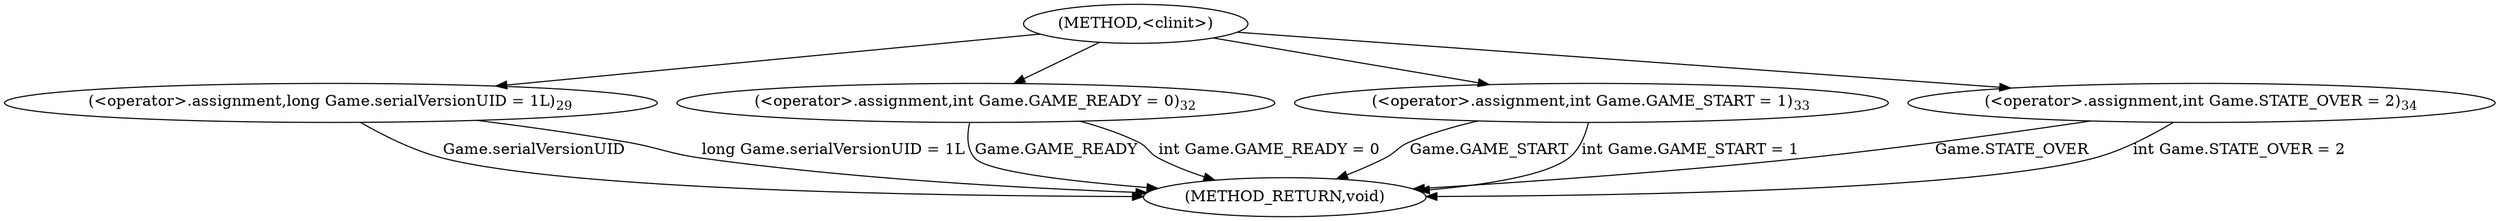 digraph "&lt;clinit&gt;" {  
"996" [label = <(METHOD,&lt;clinit&gt;)> ]
"1019" [label = <(METHOD_RETURN,void)> ]
"998" [label = <(&lt;operator&gt;.assignment,long Game.serialVersionUID = 1L)<SUB>29</SUB>> ]
"1003" [label = <(&lt;operator&gt;.assignment,int Game.GAME_READY = 0)<SUB>32</SUB>> ]
"1008" [label = <(&lt;operator&gt;.assignment,int Game.GAME_START = 1)<SUB>33</SUB>> ]
"1013" [label = <(&lt;operator&gt;.assignment,int Game.STATE_OVER = 2)<SUB>34</SUB>> ]
"998" [label = <(&lt;operator&gt;.assignment,long Game.serialVersionUID = 1L)<SUB>29</SUB>> ]
"998" [label = <(&lt;operator&gt;.assignment,long Game.serialVersionUID = 1L)<SUB>29</SUB>> ]
"1003" [label = <(&lt;operator&gt;.assignment,int Game.GAME_READY = 0)<SUB>32</SUB>> ]
"1003" [label = <(&lt;operator&gt;.assignment,int Game.GAME_READY = 0)<SUB>32</SUB>> ]
"1008" [label = <(&lt;operator&gt;.assignment,int Game.GAME_START = 1)<SUB>33</SUB>> ]
"1008" [label = <(&lt;operator&gt;.assignment,int Game.GAME_START = 1)<SUB>33</SUB>> ]
"1013" [label = <(&lt;operator&gt;.assignment,int Game.STATE_OVER = 2)<SUB>34</SUB>> ]
"1013" [label = <(&lt;operator&gt;.assignment,int Game.STATE_OVER = 2)<SUB>34</SUB>> ]
  "998" -> "1019"  [ label = "Game.serialVersionUID"] 
  "998" -> "1019"  [ label = "long Game.serialVersionUID = 1L"] 
  "1003" -> "1019"  [ label = "Game.GAME_READY"] 
  "1003" -> "1019"  [ label = "int Game.GAME_READY = 0"] 
  "1008" -> "1019"  [ label = "Game.GAME_START"] 
  "1008" -> "1019"  [ label = "int Game.GAME_START = 1"] 
  "1013" -> "1019"  [ label = "Game.STATE_OVER"] 
  "1013" -> "1019"  [ label = "int Game.STATE_OVER = 2"] 
  "996" -> "998" 
  "996" -> "1003" 
  "996" -> "1008" 
  "996" -> "1013" 
}
